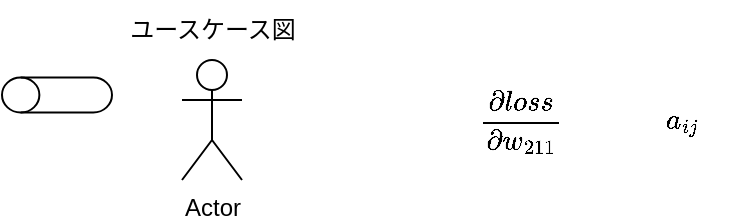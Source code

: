 <mxfile version="21.5.2" type="github">
  <diagram name="ページ1" id="clkO6oaXLJQxUpyfmD5v">
    <mxGraphModel dx="344" dy="177" grid="1" gridSize="10" guides="1" tooltips="1" connect="1" arrows="1" fold="1" page="1" pageScale="1" pageWidth="827" pageHeight="1169" math="1" shadow="0">
      <root>
        <mxCell id="0" />
        <mxCell id="1" parent="0" />
        <mxCell id="svMsc3uw9s1_n_WvZ-pm-1" value="`\frac{\partial\loss}{\partial w_{211}}`" style="text;strokeColor=none;align=center;fillColor=none;html=1;verticalAlign=middle;whiteSpace=wrap;rounded=0;" vertex="1" parent="1">
          <mxGeometry x="380" y="670" width="60" height="30" as="geometry" />
        </mxCell>
        <mxCell id="svMsc3uw9s1_n_WvZ-pm-2" value="`a_{ij}`" style="text;strokeColor=none;align=center;fillColor=none;html=1;verticalAlign=middle;whiteSpace=wrap;rounded=0;" vertex="1" parent="1">
          <mxGeometry x="460" y="670" width="60" height="30" as="geometry" />
        </mxCell>
        <mxCell id="svMsc3uw9s1_n_WvZ-pm-3" value="Actor" style="shape=umlActor;verticalLabelPosition=bottom;verticalAlign=top;html=1;outlineConnect=0;" vertex="1" parent="1">
          <mxGeometry x="240" y="655" width="30" height="60" as="geometry" />
        </mxCell>
        <mxCell id="svMsc3uw9s1_n_WvZ-pm-4" value="ユースケース図" style="text;html=1;align=center;verticalAlign=middle;resizable=0;points=[];autosize=1;strokeColor=none;fillColor=none;" vertex="1" parent="1">
          <mxGeometry x="200" y="625" width="110" height="30" as="geometry" />
        </mxCell>
        <mxCell id="svMsc3uw9s1_n_WvZ-pm-5" value="" style="shape=cylinder3;whiteSpace=wrap;html=1;boundedLbl=1;backgroundOutline=1;size=9.344;rotation=-90;" vertex="1" parent="1">
          <mxGeometry x="168.75" y="645" width="17.5" height="55" as="geometry" />
        </mxCell>
      </root>
    </mxGraphModel>
  </diagram>
</mxfile>

